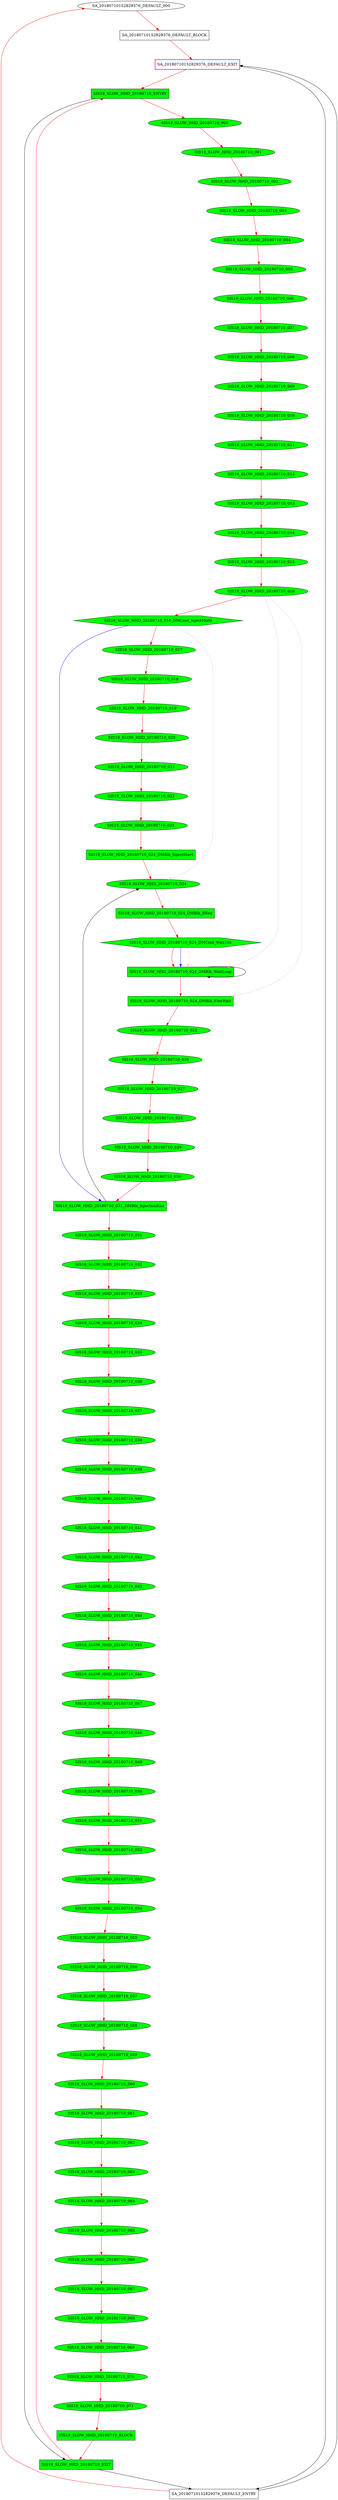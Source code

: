 digraph G {
graph [root="Demo",rankdir   = TB, nodesep           = 0.6, mindist     = 1.0, ranksep = 1.0, overlap = false]
node [style     = "filled", fillcolor = "white", color = "black"]
SA_20180710152829376_DEFAULT_000[cpu="0", flags="0x00000002", type="tmsg", toffs="500000", pattern="SA_20180710152829376_DEFAULT", patentry="false", patexit="false", beamproc="undefined", bpentry="false", bpexit="false", fid="1", gid="300", evtno="255", beamin="0", sid="0", bpid="0", reqnobeam="0", vacc="13", par="0x0000000000000000", tef="0", shape     = "oval", fillcolor = "white"];
SA_20180710152829376_DEFAULT_BLOCK[cpu="0", flags="0x00000007", type="block", tperiod="1000000000", pattern="SA_20180710152829376_DEFAULT", patentry="false", patexit="false", beamproc="undefined", bpentry="false", bpexit="false", qlo="false", qhi="false", qil="false", shape     = "rectangle", fillcolor = "white"];
SA_20180710152829376_DEFAULT_ENTRY[cpu="0", flags="0x00002007", type="block", tperiod="10000", pattern="SA_20180710152829376_DEFAULT", patentry="true", patexit="false", beamproc="undefined", bpentry="false", bpexit="false", qlo="false", qhi="false", qil="false", shape     = "rectangle", fillcolor = "white"];
SA_20180710152829376_DEFAULT_EXIT[cpu="0", flags="0x00708007", type="block", tperiod="10000", pattern="SA_20180710152829376_DEFAULT", patentry="false", patexit="true", beamproc="undefined", bpentry="false", bpexit="false", qlo="true", qhi="true", qil="true", shape     = "rectangle", fillcolor = "white", penwidth=2, color = "purple"];
SIS18_SLOW_HHD_20180710_000[cpu="0", flags="0x00000102", type="tmsg", toffs="0", pattern="SIS18_SLOW_HHD_20180710", patentry="false", patexit="false", beamproc="undefined", bpentry="false", bpexit="false", fid="1", gid="300", evtno="255", beamin="0", sid="1", bpid="8", reqnobeam="0", vacc="13",                par="0x0000040000000000", tef="0", shape     = "oval", fillcolor = "green"];
SIS18_SLOW_HHD_20180710_001[cpu="0", flags="0x00000102", type="tmsg", toffs="0", pattern="SIS18_SLOW_HHD_20180710", patentry="false", patexit="false", beamproc="undefined", bpentry="false", bpexit="false", fid="1", gid="300", evtno="259", beamin="0", sid="1", bpid="8", reqnobeam="0", vacc="13",                par="0x0000040000000000", tef="0", shape     = "oval", fillcolor = "green"];
SIS18_SLOW_HHD_20180710_002[cpu="0", flags="0x00000102", type="tmsg", toffs="0", pattern="SIS18_SLOW_HHD_20180710", patentry="false", patexit="false", beamproc="undefined", bpentry="false", bpexit="false", fid="1", gid="498", evtno="259", beamin="0", sid="1", bpid="3", reqnobeam="0", vacc="13",                par="0x0000040000000000", tef="0", shape     = "oval", fillcolor = "green"];
SIS18_SLOW_HHD_20180710_003[cpu="0", flags="0x00000102", type="tmsg", toffs="0", pattern="SIS18_SLOW_HHD_20180710", patentry="false", patexit="false", beamproc="undefined", bpentry="false", bpexit="false", fid="1", gid="499", evtno="259", beamin="0", sid="1", bpid="3", reqnobeam="0", vacc="13",                par="0x0000040000000000", tef="0", shape     = "oval", fillcolor = "green"];
SIS18_SLOW_HHD_20180710_004[cpu="0", flags="0x00000102", type="tmsg", toffs="0", pattern="SIS18_SLOW_HHD_20180710", patentry="false", patexit="false", beamproc="undefined", bpentry="false", bpexit="false", fid="1", gid="500", evtno="259", beamin="0", sid="1", bpid="3", reqnobeam="0", vacc="13",                par="0x0000040000000000", tef="0", shape     = "oval", fillcolor = "green"];
SIS18_SLOW_HHD_20180710_005[cpu="0", flags="0x00000102", type="tmsg", toffs="0", pattern="SIS18_SLOW_HHD_20180710", patentry="false", patexit="false", beamproc="undefined", bpentry="false", bpexit="false", fid="1", gid="505", evtno="259", beamin="0", sid="1", bpid="3", reqnobeam="0", vacc="13",                par="0x0000040000000000", tef="0", shape     = "oval", fillcolor = "green"];
SIS18_SLOW_HHD_20180710_006[cpu="0", flags="0x00000102", type="tmsg", toffs="0", pattern="SIS18_SLOW_HHD_20180710", patentry="false", patexit="false", beamproc="undefined", bpentry="false", bpexit="false", fid="1", gid="506", evtno="259", beamin="0", sid="1", bpid="3", reqnobeam="0", vacc="13",                par="0x0000040000000000", tef="0", shape     = "oval", fillcolor = "green"];
SIS18_SLOW_HHD_20180710_007[cpu="0", flags="0x00000102", type="tmsg", toffs="200000", pattern="SIS18_SLOW_HHD_20180710", patentry="false", patexit="false", beamproc="undefined", bpentry="false", bpexit="false", fid="1", gid="300", evtno="245", beamin="0", sid="1", bpid="8", reqnobeam="0", vacc="13",           par="0x0000040000000000", tef="0", shape     = "oval", fillcolor = "green"];
SIS18_SLOW_HHD_20180710_008[cpu="0", flags="0x00000102", type="tmsg", toffs="20000000", pattern="SIS18_SLOW_HHD_20180710", patentry="false", patexit="false", beamproc="undefined", bpentry="false", bpexit="false", fid="1", gid="300", evtno="32", beamin="0", sid="1", bpid="1", reqnobeam="0", vacc="13",          par="0x0000040000000000", tef="0", shape     = "oval", fillcolor = "green"];
SIS18_SLOW_HHD_20180710_009[cpu="0", flags="0x00000102", type="tmsg", toffs="20000000", pattern="SIS18_SLOW_HHD_20180710", patentry="false", patexit="false", beamproc="undefined", bpentry="false", bpexit="false", fid="1", gid="300", evtno="257", beamin="0", sid="1", bpid="1", reqnobeam="0", vacc="13",         par="0x0000040000000000", tef="0", shape     = "oval", fillcolor = "green"];
SIS18_SLOW_HHD_20180710_010[cpu="0", flags="0x00000102", type="tmsg", toffs="20000000", pattern="SIS18_SLOW_HHD_20180710", patentry="false", patexit="false", beamproc="undefined", bpentry="false", bpexit="false", fid="1", gid="498", evtno="257", beamin="0", sid="1", bpid="1", reqnobeam="0", vacc="13",         par="0x0000040000000000", tef="0", shape     = "oval", fillcolor = "green"];
SIS18_SLOW_HHD_20180710_011[cpu="0", flags="0x00000102", type="tmsg", toffs="20000000", pattern="SIS18_SLOW_HHD_20180710", patentry="false", patexit="false", beamproc="undefined", bpentry="false", bpexit="false", fid="1", gid="499", evtno="257", beamin="0", sid="1", bpid="1", reqnobeam="0", vacc="13",         par="0x0000040000000000", tef="0", shape     = "oval", fillcolor = "green"];
SIS18_SLOW_HHD_20180710_012[cpu="0", flags="0x00000102", type="tmsg", toffs="20000000", pattern="SIS18_SLOW_HHD_20180710", patentry="false", patexit="false", beamproc="undefined", bpentry="false", bpexit="false", fid="1", gid="500", evtno="257", beamin="0", sid="1", bpid="1", reqnobeam="0", vacc="13",         par="0x0000040000000000", tef="0", shape     = "oval", fillcolor = "green"];
SIS18_SLOW_HHD_20180710_013[cpu="0", flags="0x00000102", type="tmsg", toffs="20000000", pattern="SIS18_SLOW_HHD_20180710", patentry="false", patexit="false", beamproc="undefined", bpentry="false", bpexit="false", fid="1", gid="505", evtno="257", beamin="0", sid="1", bpid="1", reqnobeam="0", vacc="13",         par="0x0000040000000000", tef="0", shape     = "oval", fillcolor = "green"];
SIS18_SLOW_HHD_20180710_014[cpu="0", flags="0x00000102", type="tmsg", toffs="20000000", pattern="SIS18_SLOW_HHD_20180710", patentry="false", patexit="false", beamproc="undefined", bpentry="false", bpexit="false", fid="1", gid="506", evtno="257", beamin="0", sid="1", bpid="1", reqnobeam="0", vacc="13",         par="0x0000040000000000", tef="0", shape     = "oval", fillcolor = "green"];
SIS18_SLOW_HHD_20180710_015[cpu="0", flags="0x00000102", type="tmsg", toffs="20000008", pattern="SIS18_SLOW_HHD_20180710", patentry="false", patexit="false", beamproc="undefined", bpentry="false", bpexit="false", fid="1", gid="300", evtno="512", beamin="0", sid="1", bpid="1", reqnobeam="0", vacc="13",         par="0x0000040000000000", tef="0", shape     = "oval", fillcolor = "green"];
SIS18_SLOW_HHD_20180710_016[cpu="0", flags="0x00c00102", type="tmsg", toffs="20000016", pattern="SIS18_SLOW_HHD_20180710", patentry="false", patexit="false", beamproc="undefined", bpentry="false", bpexit="false", fid="1", gid="300", evtno="350", beamin="0", sid="1", bpid="1", reqnobeam="0", vacc="13",         par="0x04120f2804120f90", tef="0", shape     = "oval", fillcolor = "green"];
SIS18_SLOW_HHD_20180710_016_DMCmd_InjectMulti[cpu="0", flags="0x00000104", type="flow", tvalid="0", vabs="false", toffs="20000017", pattern="SIS18_SLOW_HHD_20180710", patentry="false", patexit="false", beamproc="undefined", bpentry="false", bpexit="false", qty="0", shape     = "hexagon", fillcolor = "green"];
SIS18_SLOW_HHD_20180710_017[cpu="0", flags="0x00000102", type="tmsg", toffs="48000000", pattern="SIS18_SLOW_HHD_20180710", patentry="false", patexit="false", beamproc="undefined", bpentry="false", bpexit="false", fid="1", gid="300", evtno="513", beamin="0", sid="1", bpid="1", reqnobeam="0", vacc="13",         par="0x0000040000000000", tef="0", shape     = "oval", fillcolor = "green"];
SIS18_SLOW_HHD_20180710_018[cpu="0", flags="0x00000102", type="tmsg", toffs="137960000", pattern="SIS18_SLOW_HHD_20180710", patentry="false", patexit="false", beamproc="undefined", bpentry="false", bpexit="false", fid="1", gid="300", evtno="103", beamin="0", sid="1", bpid="1", reqnobeam="0", vacc="13",        par="0x0000040000000000", tef="0", shape     = "oval", fillcolor = "green"];
SIS18_SLOW_HHD_20180710_019[cpu="0", flags="0x00000102", type="tmsg", toffs="137980000", pattern="SIS18_SLOW_HHD_20180710", patentry="false", patexit="false", beamproc="undefined", bpentry="false", bpexit="false", fid="1", gid="300", evtno="44", beamin="0", sid="1", bpid="1", reqnobeam="0", vacc="13",         par="0x0000040000000000", tef="0", shape     = "oval", fillcolor = "green"];
SIS18_SLOW_HHD_20180710_020[cpu="0", flags="0x00000102", type="tmsg", toffs="208000000", pattern="SIS18_SLOW_HHD_20180710", patentry="false", patexit="false", beamproc="undefined", bpentry="false", bpexit="false", fid="1", gid="300", evtno="256", beamin="1", sid="1", bpid="2", reqnobeam="0", vacc="13",        par="0x0000040000000000", tef="0", shape     = "oval", fillcolor = "green"];
SIS18_SLOW_HHD_20180710_021[cpu="0", flags="0x00000102", type="tmsg", toffs="208000000", pattern="SIS18_SLOW_HHD_20180710", patentry="false", patexit="false", beamproc="undefined", bpentry="false", bpexit="false", fid="1", gid="498", evtno="256", beamin="1", sid="1", bpid="2", reqnobeam="0", vacc="13",        par="0x0000040000000000", tef="0", shape     = "oval", fillcolor = "green"];
SIS18_SLOW_HHD_20180710_022[cpu="0", flags="0x00000102", type="tmsg", toffs="208000000", pattern="SIS18_SLOW_HHD_20180710", patentry="false", patexit="false", beamproc="undefined", bpentry="false", bpexit="false", fid="1", gid="499", evtno="256", beamin="1", sid="1", bpid="2", reqnobeam="0", vacc="13",        par="0x0000040000000000", tef="0", shape     = "oval", fillcolor = "green"];
SIS18_SLOW_HHD_20180710_023[cpu="0", flags="0x00000102", type="tmsg", toffs="208000008", pattern="SIS18_SLOW_HHD_20180710", patentry="false", patexit="false", beamproc="undefined", bpentry="false", bpexit="false", fid="1", gid="300", evtno="512", beamin="1", sid="1", bpid="2", reqnobeam="0", vacc="13",        par="0x0000040000000000", tef="0", shape     = "oval", fillcolor = "green"];
SIS18_SLOW_HHD_20180710_024[cpu="0", flags="0x00000102", type="tmsg", toffs="0", pattern="SIS18_SLOW_HHD_20180710", patentry="false", patexit="false", beamproc="undefined", bpentry="false", bpexit="false", fid="1", gid="300", evtno="352", beamin="1", sid="1", bpid="2", reqnobeam="0", vacc="13",                par="0x0000040000000000", tef="0", shape     = "oval", fillcolor = "green"];
SIS18_SLOW_HHD_20180710_024_DMBlk_BReq[cpu="0", flags="0x00000107", type="block", tperiod="10000", pattern="SIS18_SLOW_HHD_20180710", patentry="false", patexit="false", beamproc="undefined", bpentry="false", bpexit="false", qlo="false", qhi="false", qil="false", shape     = "rectangle", fillcolor = "green"];
SIS18_SLOW_HHD_20180710_024_DMBlk_FlexWait[cpu="0", flags="0x00700107", type="block", tperiod="71000", pattern="SIS18_SLOW_HHD_20180710", patentry="false", patexit="false", beamproc="undefined", bpentry="false", bpexit="false", qlo="true", qhi="true", qil="true", shape     = "rectangle", fillcolor = "green"];
SIS18_SLOW_HHD_20180710_024_DMBlk_InjectStart[cpu="0", flags="0x00000107", type="block", tperiod="276000016", pattern="SIS18_SLOW_HHD_20180710", patentry="false", patexit="false", beamproc="undefined", bpentry="false", bpexit="false", qlo="false", qhi="false", qil="false", shape     = "rectangle", fillcolor = "green"];
SIS18_SLOW_HHD_20180710_024_DMBlk_WaitLoop[cpu="0", flags="0x00700107", type="block", tperiod="10000", pattern="SIS18_SLOW_HHD_20180710", patentry="false", patexit="false", beamproc="undefined", bpentry="false", bpexit="false", qlo="true", qhi="true", qil="true", shape     = "rectangle", fillcolor = "green"];
SIS18_SLOW_HHD_20180710_024_DMCmd_Wait10s[cpu="0", flags="0x00000104", type="flow", tvalid="0", vabs="true", toffs="0", pattern="SIS18_SLOW_HHD_20180710", patentry="false", patexit="false", beamproc="undefined", bpentry="false", bpexit="false", qty="1000000", shape     = "hexagon", fillcolor = "green"];
SIS18_SLOW_HHD_20180710_025[cpu="0", flags="0x00000102", type="tmsg", toffs="6659984", pattern="SIS18_SLOW_HHD_20180710", patentry="false", patexit="false", beamproc="undefined", bpentry="false", bpexit="false", fid="1", gid="300", evtno="39", beamin="1", sid="1", bpid="2", reqnobeam="0", vacc="13",           par="0x0000040000000000", tef="0", shape     = "oval", fillcolor = "green"];
SIS18_SLOW_HHD_20180710_026[cpu="0", flags="0x00000102", type="tmsg", toffs="8309984", pattern="SIS18_SLOW_HHD_20180710", patentry="false", patexit="false", beamproc="undefined", bpentry="false", bpexit="false", fid="1", gid="300", evtno="107", beamin="1", sid="1", bpid="2", reqnobeam="0", vacc="13",          par="0x0000040000000000", tef="0", shape     = "oval", fillcolor = "green"];
SIS18_SLOW_HHD_20180710_027[cpu="0", flags="0x00000102", type="tmsg", toffs="8309984", pattern="SIS18_SLOW_HHD_20180710", patentry="false", patexit="false", beamproc="undefined", bpentry="false", bpexit="false", fid="1", gid="300", evtno="283", beamin="1", sid="1", bpid="2", reqnobeam="0", vacc="13",          par="0x0000040000000000", tef="0", shape     = "oval", fillcolor = "green"];
SIS18_SLOW_HHD_20180710_028[cpu="0", flags="0x00000102", type="tmsg", toffs="8459984", pattern="SIS18_SLOW_HHD_20180710", patentry="false", patexit="false", beamproc="undefined", bpentry="false", bpexit="false", fid="1", gid="300", evtno="40", beamin="1", sid="1", bpid="2", reqnobeam="0", vacc="13",           par="0x0000040000000000", tef="0", shape     = "oval", fillcolor = "green"];
SIS18_SLOW_HHD_20180710_029[cpu="0", flags="0x00000102", type="tmsg", toffs="8549984", pattern="SIS18_SLOW_HHD_20180710", patentry="false", patexit="false", beamproc="undefined", bpentry="false", bpexit="false", fid="1", gid="300", evtno="518", beamin="1", sid="1", bpid="2", reqnobeam="0", vacc="13",          par="0x0000040000000000", tef="0", shape     = "oval", fillcolor = "green"];
SIS18_SLOW_HHD_20180710_030[cpu="0", flags="0x00000102", type="tmsg", toffs="43999976", pattern="SIS18_SLOW_HHD_20180710", patentry="false", patexit="false", beamproc="undefined", bpentry="false", bpexit="false", fid="1", gid="300", evtno="286", beamin="1", sid="1", bpid="2", reqnobeam="0", vacc="13",         par="0x0000040000000000", tef="0", shape     = "oval", fillcolor = "green"];
SIS18_SLOW_HHD_20180710_031[cpu="0", flags="0x00000102", type="tmsg", toffs="0", pattern="SIS18_SLOW_HHD_20180710", patentry="false", patexit="false", beamproc="undefined", bpentry="false", bpexit="false", fid="1", gid="300", evtno="351", beamin="1", sid="1", bpid="3", reqnobeam="0", vacc="13",                par="0x0000040000000000", tef="0", shape     = "oval", fillcolor = "green"];
SIS18_SLOW_HHD_20180710_031_DMBlk_InjectionEnd[cpu="0", flags="0x00700107", type="block", tperiod="143999984", pattern="SIS18_SLOW_HHD_20180710", patentry="false", patexit="false", beamproc="undefined", bpentry="false", bpexit="false", qlo="true", qhi="true", qil="true", shape     = "rectangle", fillcolor = "green"];
SIS18_SLOW_HHD_20180710_032[cpu="0", flags="0x00000102", type="tmsg", toffs="0", pattern="SIS18_SLOW_HHD_20180710", patentry="false", patexit="false", beamproc="undefined", bpentry="false", bpexit="false", fid="1", gid="300", evtno="43", beamin="1", sid="1", bpid="3", reqnobeam="0", vacc="13",                 par="0x0000040000000000", tef="0", shape     = "oval", fillcolor = "green"];
SIS18_SLOW_HHD_20180710_033[cpu="0", flags="0x00000102", type="tmsg", toffs="0", pattern="SIS18_SLOW_HHD_20180710", patentry="false", patexit="false", beamproc="undefined", bpentry="false", bpexit="false", fid="1", gid="300", evtno="256", beamin="1", sid="1", bpid="3", reqnobeam="0", vacc="13",                par="0x0000040000000000", tef="0", shape     = "oval", fillcolor = "green"];
SIS18_SLOW_HHD_20180710_034[cpu="0", flags="0x00000102", type="tmsg", toffs="0", pattern="SIS18_SLOW_HHD_20180710", patentry="false", patexit="false", beamproc="undefined", bpentry="false", bpexit="false", fid="1", gid="498", evtno="256", beamin="0", sid="1", bpid="3", reqnobeam="0", vacc="13",                par="0x0000040000000000", tef="0", shape     = "oval", fillcolor = "green"];
SIS18_SLOW_HHD_20180710_035[cpu="0", flags="0x00000102", type="tmsg", toffs="0", pattern="SIS18_SLOW_HHD_20180710", patentry="false", patexit="false", beamproc="undefined", bpentry="false", bpexit="false", fid="1", gid="499", evtno="256", beamin="0", sid="1", bpid="3", reqnobeam="0", vacc="13",                par="0x0000040000000000", tef="0", shape     = "oval", fillcolor = "green"];
SIS18_SLOW_HHD_20180710_036[cpu="0", flags="0x00000102", type="tmsg", toffs="8", pattern="SIS18_SLOW_HHD_20180710", patentry="false", patexit="false", beamproc="undefined", bpentry="false", bpexit="false", fid="1", gid="300", evtno="512", beamin="1", sid="1", bpid="3", reqnobeam="0", vacc="13",                par="0x0000040000000000", tef="0", shape     = "oval", fillcolor = "green"];
SIS18_SLOW_HHD_20180710_037[cpu="0", flags="0x00000102", type="tmsg", toffs="28000000", pattern="SIS18_SLOW_HHD_20180710", patentry="false", patexit="false", beamproc="undefined", bpentry="false", bpexit="false", fid="1", gid="300", evtno="513", beamin="1", sid="1", bpid="3", reqnobeam="0", vacc="13",         par="0x0000040000000000", tef="0", shape     = "oval", fillcolor = "green"];
SIS18_SLOW_HHD_20180710_038[cpu="0", flags="0x00000102", type="tmsg", toffs="44000000", pattern="SIS18_SLOW_HHD_20180710", patentry="false", patexit="false", beamproc="undefined", bpentry="false", bpexit="false", fid="1", gid="300", evtno="256", beamin="1", sid="1", bpid="4", reqnobeam="0", vacc="13",         par="0x0000040000000000", tef="0", shape     = "oval", fillcolor = "green"];
SIS18_SLOW_HHD_20180710_039[cpu="0", flags="0x00000102", type="tmsg", toffs="44000008", pattern="SIS18_SLOW_HHD_20180710", patentry="false", patexit="false", beamproc="undefined", bpentry="false", bpexit="false", fid="1", gid="300", evtno="512", beamin="1", sid="1", bpid="4", reqnobeam="0", vacc="13",         par="0x0000040000000000", tef="0", shape     = "oval", fillcolor = "green"];
SIS18_SLOW_HHD_20180710_040[cpu="0", flags="0x00000102", type="tmsg", toffs="72000008", pattern="SIS18_SLOW_HHD_20180710", patentry="false", patexit="false", beamproc="undefined", bpentry="false", bpexit="false", fid="1", gid="300", evtno="285", beamin="1", sid="1", bpid="4", reqnobeam="0", vacc="13",         par="0x0000040000000000", tef="0", shape     = "oval", fillcolor = "green"];
SIS18_SLOW_HHD_20180710_041[cpu="0", flags="0x00000102", type="tmsg", toffs="222000000", pattern="SIS18_SLOW_HHD_20180710", patentry="false", patexit="false", beamproc="undefined", bpentry="false", bpexit="false", fid="1", gid="300", evtno="287", beamin="1", sid="1", bpid="4", reqnobeam="0", vacc="13",        par="0x0000040000000000", tef="0", shape     = "oval", fillcolor = "green"];
SIS18_SLOW_HHD_20180710_042[cpu="0", flags="0x00000102", type="tmsg", toffs="391980000", pattern="SIS18_SLOW_HHD_20180710", patentry="false", patexit="false", beamproc="undefined", bpentry="false", bpexit="false", fid="1", gid="300", evtno="45", beamin="1", sid="1", bpid="4", reqnobeam="0", vacc="13",         par="0x0000040000000000", tef="0", shape     = "oval", fillcolor = "green"];
SIS18_SLOW_HHD_20180710_043[cpu="0", flags="0x00000102", type="tmsg", toffs="392000000", pattern="SIS18_SLOW_HHD_20180710", patentry="false", patexit="false", beamproc="undefined", bpentry="false", bpexit="false", fid="1", gid="300", evtno="57", beamin="1", sid="1", bpid="5", reqnobeam="0", vacc="13",         par="0x0000040000000000", tef="0", shape     = "oval", fillcolor = "green"];
SIS18_SLOW_HHD_20180710_044[cpu="0", flags="0x00000102", type="tmsg", toffs="392000000", pattern="SIS18_SLOW_HHD_20180710", patentry="false", patexit="false", beamproc="undefined", bpentry="false", bpexit="false", fid="1", gid="300", evtno="256", beamin="1", sid="1", bpid="5", reqnobeam="0", vacc="13",        par="0x0000040000000000", tef="0", shape     = "oval", fillcolor = "green"];
SIS18_SLOW_HHD_20180710_045[cpu="0", flags="0x00000102", type="tmsg", toffs="392000000", pattern="SIS18_SLOW_HHD_20180710", patentry="false", patexit="false", beamproc="undefined", bpentry="false", bpexit="false", fid="1", gid="500", evtno="256", beamin="1", sid="1", bpid="2", reqnobeam="0", vacc="13",        par="0x0000040000000000", tef="0", shape     = "oval", fillcolor = "green"];
SIS18_SLOW_HHD_20180710_046[cpu="0", flags="0x00000102", type="tmsg", toffs="392000000", pattern="SIS18_SLOW_HHD_20180710", patentry="false", patexit="false", beamproc="undefined", bpentry="false", bpexit="false", fid="1", gid="505", evtno="256", beamin="1", sid="1", bpid="2", reqnobeam="0", vacc="13",        par="0x0000040000000000", tef="0", shape     = "oval", fillcolor = "green"];
SIS18_SLOW_HHD_20180710_047[cpu="0", flags="0x00000102", type="tmsg", toffs="392000000", pattern="SIS18_SLOW_HHD_20180710", patentry="false", patexit="false", beamproc="undefined", bpentry="false", bpexit="false", fid="1", gid="506", evtno="256", beamin="1", sid="1", bpid="2", reqnobeam="0", vacc="13",        par="0x0000040000000000", tef="0", shape     = "oval", fillcolor = "green"];
SIS18_SLOW_HHD_20180710_048[cpu="0", flags="0x00000102", type="tmsg", toffs="392000008", pattern="SIS18_SLOW_HHD_20180710", patentry="false", patexit="false", beamproc="undefined", bpentry="false", bpexit="false", fid="1", gid="300", evtno="512", beamin="1", sid="1", bpid="5", reqnobeam="0", vacc="13",        par="0x0000040000000000", tef="0", shape     = "oval", fillcolor = "green"];
SIS18_SLOW_HHD_20180710_049[cpu="0", flags="0x00000102", type="tmsg", toffs="460000000", pattern="SIS18_SLOW_HHD_20180710", patentry="false", patexit="false", beamproc="undefined", bpentry="false", bpexit="false", fid="1", gid="300", evtno="46", beamin="1", sid="1", bpid="6", reqnobeam="0", vacc="13",         par="0x0000040000000000", tef="0", shape     = "oval", fillcolor = "green"];
SIS18_SLOW_HHD_20180710_050[cpu="0", flags="0x00000102", type="tmsg", toffs="460000000", pattern="SIS18_SLOW_HHD_20180710", patentry="false", patexit="false", beamproc="undefined", bpentry="false", bpexit="false", fid="1", gid="300", evtno="256", beamin="1", sid="1", bpid="6", reqnobeam="0", vacc="13",        par="0x0000040000000000", tef="0", shape     = "oval", fillcolor = "green"];
SIS18_SLOW_HHD_20180710_051[cpu="0", flags="0x00000102", type="tmsg", toffs="460000008", pattern="SIS18_SLOW_HHD_20180710", patentry="false", patexit="false", beamproc="undefined", bpentry="false", bpexit="false", fid="1", gid="300", evtno="512", beamin="1", sid="1", bpid="6", reqnobeam="0", vacc="13",        par="0x0000040000000000", tef="0", shape     = "oval", fillcolor = "green"];
SIS18_SLOW_HHD_20180710_052[cpu="0", flags="0x00000102", type="tmsg", toffs="488000008", pattern="SIS18_SLOW_HHD_20180710", patentry="false", patexit="false", beamproc="undefined", bpentry="false", bpexit="false", fid="1", gid="300", evtno="284", beamin="1", sid="1", bpid="6", reqnobeam="0", vacc="13",        par="0x0000040000000000", tef="0", shape     = "oval", fillcolor = "green"];
SIS18_SLOW_HHD_20180710_053[cpu="0", flags="0x00000102", type="tmsg", toffs="1224000000", pattern="SIS18_SLOW_HHD_20180710", patentry="false", patexit="false", beamproc="undefined", bpentry="false", bpexit="false", fid="1", gid="300", evtno="104", beamin="1", sid="1", bpid="6", reqnobeam="0", vacc="13",       par="0x0000040000000000", tef="0", shape     = "oval", fillcolor = "green"];
SIS18_SLOW_HHD_20180710_054[cpu="0", flags="0x00000102", type="tmsg", toffs="1987980000", pattern="SIS18_SLOW_HHD_20180710", patentry="false", patexit="false", beamproc="undefined", bpentry="false", bpexit="false", fid="1", gid="300", evtno="51", beamin="1", sid="1", bpid="6", reqnobeam="0", vacc="13",        par="0x0000040000000000", tef="0", shape     = "oval", fillcolor = "green"];
SIS18_SLOW_HHD_20180710_055[cpu="0", flags="0x00000102", type="tmsg", toffs="1987999992", pattern="SIS18_SLOW_HHD_20180710", patentry="false", patexit="false", beamproc="undefined", bpentry="false", bpexit="false", fid="1", gid="300", evtno="520", beamin="1", sid="1", bpid="6", reqnobeam="0", vacc="13",       par="0x0000040000000000", tef="0", shape     = "oval", fillcolor = "green"];
SIS18_SLOW_HHD_20180710_056[cpu="0", flags="0x00000102", type="tmsg", toffs="1988000000", pattern="SIS18_SLOW_HHD_20180710", patentry="false", patexit="false", beamproc="undefined", bpentry="false", bpexit="false", fid="1", gid="300", evtno="256", beamin="1", sid="1", bpid="7", reqnobeam="0", vacc="13",       par="0x0000040000000000", tef="0", shape     = "oval", fillcolor = "green"];
SIS18_SLOW_HHD_20180710_057[cpu="0", flags="0x00000102", type="tmsg", toffs="1988000008", pattern="SIS18_SLOW_HHD_20180710", patentry="false", patexit="false", beamproc="undefined", bpentry="false", bpexit="false", fid="1", gid="300", evtno="512", beamin="1", sid="1", bpid="7", reqnobeam="0", vacc="13",       par="0x0000040000000000", tef="0", shape     = "oval", fillcolor = "green"];
SIS18_SLOW_HHD_20180710_058[cpu="0", flags="0x00000102", type="tmsg", toffs="2056000000", pattern="SIS18_SLOW_HHD_20180710", patentry="false", patexit="false", beamproc="undefined", bpentry="false", bpexit="false", fid="1", gid="300", evtno="52", beamin="0", sid="1", bpid="8", reqnobeam="0", vacc="13",        par="0x0000040000000000", tef="0", shape     = "oval", fillcolor = "green"];
SIS18_SLOW_HHD_20180710_059[cpu="0", flags="0x00000102", type="tmsg", toffs="2056000000", pattern="SIS18_SLOW_HHD_20180710", patentry="false", patexit="false", beamproc="undefined", bpentry="false", bpexit="false", fid="1", gid="300", evtno="256", beamin="0", sid="1", bpid="8", reqnobeam="0", vacc="13",       par="0x0000040000000000", tef="0", shape     = "oval", fillcolor = "green"];
SIS18_SLOW_HHD_20180710_060[cpu="0", flags="0x00000102", type="tmsg", toffs="2056000000", pattern="SIS18_SLOW_HHD_20180710", patentry="false", patexit="false", beamproc="undefined", bpentry="false", bpexit="false", fid="1", gid="500", evtno="256", beamin="0", sid="1", bpid="3", reqnobeam="0", vacc="13",       par="0x0000040000000000", tef="0", shape     = "oval", fillcolor = "green"];
SIS18_SLOW_HHD_20180710_061[cpu="0", flags="0x00000102", type="tmsg", toffs="2056000000", pattern="SIS18_SLOW_HHD_20180710", patentry="false", patexit="false", beamproc="undefined", bpentry="false", bpexit="false", fid="1", gid="505", evtno="256", beamin="0", sid="1", bpid="3", reqnobeam="0", vacc="13",       par="0x0000040000000000", tef="0", shape     = "oval", fillcolor = "green"];
SIS18_SLOW_HHD_20180710_062[cpu="0", flags="0x00000102", type="tmsg", toffs="2056000000", pattern="SIS18_SLOW_HHD_20180710", patentry="false", patexit="false", beamproc="undefined", bpentry="false", bpexit="false", fid="1", gid="506", evtno="256", beamin="0", sid="1", bpid="3", reqnobeam="0", vacc="13",       par="0x0000040000000000", tef="0", shape     = "oval", fillcolor = "green"];
SIS18_SLOW_HHD_20180710_063[cpu="0", flags="0x00000102", type="tmsg", toffs="2056000008", pattern="SIS18_SLOW_HHD_20180710", patentry="false", patexit="false", beamproc="undefined", bpentry="false", bpexit="false", fid="1", gid="300", evtno="512", beamin="0", sid="1", bpid="8", reqnobeam="0", vacc="13",       par="0x0000040000000000", tef="0", shape     = "oval", fillcolor = "green"];
SIS18_SLOW_HHD_20180710_064[cpu="0", flags="0x00000102", type="tmsg", toffs="2447980000", pattern="SIS18_SLOW_HHD_20180710", patentry="false", patexit="false", beamproc="undefined", bpentry="false", bpexit="false", fid="1", gid="300", evtno="55", beamin="0", sid="1", bpid="8", reqnobeam="0", vacc="13",        par="0x0000040000000000", tef="0", shape     = "oval", fillcolor = "green"];
SIS18_SLOW_HHD_20180710_065[cpu="0", flags="0x00000102", type="tmsg", toffs="2448020000", pattern="SIS18_SLOW_HHD_20180710", patentry="false", patexit="false", beamproc="undefined", bpentry="false", bpexit="false", fid="1", gid="300", evtno="246", beamin="0", sid="1", bpid="8", reqnobeam="0", vacc="13",       par="0x0000040000000000", tef="0", shape     = "oval", fillcolor = "green"];
SIS18_SLOW_HHD_20180710_066[cpu="0", flags="0x00000102", type="tmsg", toffs="2476000000", pattern="SIS18_SLOW_HHD_20180710", patentry="false", patexit="false", beamproc="undefined", bpentry="false", bpexit="false", fid="1", gid="300", evtno="258", beamin="0", sid="1", bpid="8", reqnobeam="0", vacc="13",       par="0x0000040000000000", tef="0", shape     = "oval", fillcolor = "green"];
SIS18_SLOW_HHD_20180710_067[cpu="0", flags="0x00000102", type="tmsg", toffs="2476000000", pattern="SIS18_SLOW_HHD_20180710", patentry="false", patexit="false", beamproc="undefined", bpentry="false", bpexit="false", fid="1", gid="498", evtno="258", beamin="0", sid="1", bpid="3", reqnobeam="0", vacc="13",       par="0x0000040000000000", tef="0", shape     = "oval", fillcolor = "green"];
SIS18_SLOW_HHD_20180710_068[cpu="0", flags="0x00000102", type="tmsg", toffs="2476000000", pattern="SIS18_SLOW_HHD_20180710", patentry="false", patexit="false", beamproc="undefined", bpentry="false", bpexit="false", fid="1", gid="499", evtno="258", beamin="0", sid="1", bpid="3", reqnobeam="0", vacc="13",       par="0x0000040000000000", tef="0", shape     = "oval", fillcolor = "green"];
SIS18_SLOW_HHD_20180710_069[cpu="0", flags="0x00000102", type="tmsg", toffs="2476000000", pattern="SIS18_SLOW_HHD_20180710", patentry="false", patexit="false", beamproc="undefined", bpentry="false", bpexit="false", fid="1", gid="500", evtno="258", beamin="0", sid="1", bpid="3", reqnobeam="0", vacc="13",       par="0x0000040000000000", tef="0", shape     = "oval", fillcolor = "green"];
SIS18_SLOW_HHD_20180710_070[cpu="0", flags="0x00000102", type="tmsg", toffs="2476000000", pattern="SIS18_SLOW_HHD_20180710", patentry="false", patexit="false", beamproc="undefined", bpentry="false", bpexit="false", fid="1", gid="505", evtno="258", beamin="0", sid="1", bpid="3", reqnobeam="0", vacc="13",       par="0x0000040000000000", tef="0", shape     = "oval", fillcolor = "green"];
SIS18_SLOW_HHD_20180710_071[cpu="0", flags="0x00000102", type="tmsg", toffs="2476000000", pattern="SIS18_SLOW_HHD_20180710", patentry="false", patexit="false", beamproc="undefined", bpentry="false", bpexit="false", fid="1", gid="506", evtno="258", beamin="0", sid="1", bpid="3", reqnobeam="0", vacc="13",       par="0x0000040000000000", tef="0", shape     = "oval", fillcolor = "green"];
SIS18_SLOW_HHD_20180710_BLOCK[cpu="0", flags="0x00000107", type="block", tperiod="2516000000", pattern="SIS18_SLOW_HHD_20180710", patentry="false", patexit="false", beamproc="undefined", bpentry="false", bpexit="false", qlo="false", qhi="false", qil="false", shape     = "rectangle", fillcolor = "green"];
SIS18_SLOW_HHD_20180710_ENTRY[cpu="0", flags="0x00002107", type="block", tperiod="10000", pattern="SIS18_SLOW_HHD_20180710", patentry="true", patexit="false", beamproc="undefined", bpentry="false", bpexit="false", qlo="false", qhi="false", qil="false", shape     = "rectangle", fillcolor = "green"];
SIS18_SLOW_HHD_20180710_EXIT[cpu="0", flags="0x00708107", type="block", tperiod="10000", pattern="SIS18_SLOW_HHD_20180710", patentry="false", patexit="true", beamproc="undefined", bpentry="false", bpexit="false", qlo="true", qhi="true", qil="true", shape     = "rectangle", fillcolor = "green", penwidth=2, color = "purple"];
SIS18_SLOW_HHD_20180710_046->SIS18_SLOW_HHD_20180710_047 [type="defdst", color     = "red"];
SA_20180710152829376_DEFAULT_BLOCK->SA_20180710152829376_DEFAULT_EXIT [type="defdst", color     = "red"];
SIS18_SLOW_HHD_20180710_062->SIS18_SLOW_HHD_20180710_063 [type="defdst", color     = "red"];
SIS18_SLOW_HHD_20180710_051->SIS18_SLOW_HHD_20180710_052 [type="defdst", color     = "red"];
SIS18_SLOW_HHD_20180710_023->SIS18_SLOW_HHD_20180710_024_DMBlk_InjectStart [type="defdst", color     = "red"];
SIS18_SLOW_HHD_20180710_007->SIS18_SLOW_HHD_20180710_008 [type="defdst", color     = "red"];
SIS18_SLOW_HHD_20180710_010->SIS18_SLOW_HHD_20180710_011 [type="defdst", color     = "red"];
SIS18_SLOW_HHD_20180710_037->SIS18_SLOW_HHD_20180710_038 [type="defdst", color     = "red"];
SIS18_SLOW_HHD_20180710_043->SIS18_SLOW_HHD_20180710_044 [type="defdst", color     = "red"];
SIS18_SLOW_HHD_20180710_BLOCK->SIS18_SLOW_HHD_20180710_EXIT [type="defdst", color     = "red"];
SIS18_SLOW_HHD_20180710_054->SIS18_SLOW_HHD_20180710_055 [type="defdst", color     = "red"];
SIS18_SLOW_HHD_20180710_008->SIS18_SLOW_HHD_20180710_009 [type="defdst", color     = "red"];
SIS18_SLOW_HHD_20180710_024_DMBlk_InjectStart->SIS18_SLOW_HHD_20180710_024 [type="defdst", color     = "red"];
SIS18_SLOW_HHD_20180710_021->SIS18_SLOW_HHD_20180710_022 [type="defdst", color     = "red"];
SIS18_SLOW_HHD_20180710_059->SIS18_SLOW_HHD_20180710_060 [type="defdst", color     = "red"];
SIS18_SLOW_HHD_20180710_070->SIS18_SLOW_HHD_20180710_071 [type="defdst", color     = "red"];
SIS18_SLOW_HHD_20180710_018->SIS18_SLOW_HHD_20180710_019 [type="defdst", color     = "red"];
SIS18_SLOW_HHD_20180710_026->SIS18_SLOW_HHD_20180710_027 [type="defdst", color     = "red"];
SIS18_SLOW_HHD_20180710_027->SIS18_SLOW_HHD_20180710_028 [type="defdst", color     = "red"];
SIS18_SLOW_HHD_20180710_048->SIS18_SLOW_HHD_20180710_049 [type="defdst", color     = "red"];
SIS18_SLOW_HHD_20180710_067->SIS18_SLOW_HHD_20180710_068 [type="defdst", color     = "red"];
SA_20180710152829376_DEFAULT_000->SA_20180710152829376_DEFAULT_BLOCK [type="defdst", color     = "red"];
SIS18_SLOW_HHD_20180710_000->SIS18_SLOW_HHD_20180710_001 [type="defdst", color     = "red"];
SIS18_SLOW_HHD_20180710_001->SIS18_SLOW_HHD_20180710_002 [type="defdst", color     = "red"];
SIS18_SLOW_HHD_20180710_029->SIS18_SLOW_HHD_20180710_030 [type="defdst", color     = "red"];
SIS18_SLOW_HHD_20180710_016->SIS18_SLOW_HHD_20180710_016_DMCmd_InjectMulti [type="defdst", color     = "red"];
SIS18_SLOW_HHD_20180710_016->SIS18_SLOW_HHD_20180710_024_DMBlk_WaitLoop [type="dynpar0", color     = "pink"];
SIS18_SLOW_HHD_20180710_016->SIS18_SLOW_HHD_20180710_024_DMBlk_FlexWait [type="dynpar1", color     = "pink"];
SIS18_SLOW_HHD_20180710_031->SIS18_SLOW_HHD_20180710_032 [type="defdst", color     = "red"];
SIS18_SLOW_HHD_20180710_024->SIS18_SLOW_HHD_20180710_024_DMBlk_BReq [type="defdst", color     = "red"];
SIS18_SLOW_HHD_20180710_045->SIS18_SLOW_HHD_20180710_046 [type="defdst", color     = "red"];
SIS18_SLOW_HHD_20180710_065->SIS18_SLOW_HHD_20180710_066 [type="defdst", color     = "red"];
SIS18_SLOW_HHD_20180710_052->SIS18_SLOW_HHD_20180710_053 [type="defdst", color     = "red"];
SIS18_SLOW_HHD_20180710_002->SIS18_SLOW_HHD_20180710_003 [type="defdst", color     = "red"];
SIS18_SLOW_HHD_20180710_068->SIS18_SLOW_HHD_20180710_069 [type="defdst", color     = "red"];
SIS18_SLOW_HHD_20180710_014->SIS18_SLOW_HHD_20180710_015 [type="defdst", color     = "red"];
SIS18_SLOW_HHD_20180710_033->SIS18_SLOW_HHD_20180710_034 [type="defdst", color     = "red"];
SIS18_SLOW_HHD_20180710_047->SIS18_SLOW_HHD_20180710_048 [type="defdst", color     = "red"];
SIS18_SLOW_HHD_20180710_063->SIS18_SLOW_HHD_20180710_064 [type="defdst", color     = "red"];
SIS18_SLOW_HHD_20180710_050->SIS18_SLOW_HHD_20180710_051 [type="defdst", color     = "red"];
SIS18_SLOW_HHD_20180710_039->SIS18_SLOW_HHD_20180710_040 [type="defdst", color     = "red"];
SIS18_SLOW_HHD_20180710_004->SIS18_SLOW_HHD_20180710_005 [type="defdst", color     = "red"];
SIS18_SLOW_HHD_20180710_013->SIS18_SLOW_HHD_20180710_014 [type="defdst", color     = "red"];
SIS18_SLOW_HHD_20180710_036->SIS18_SLOW_HHD_20180710_037 [type="defdst", color     = "red"];
SIS18_SLOW_HHD_20180710_040->SIS18_SLOW_HHD_20180710_041 [type="defdst", color     = "red"];
SIS18_SLOW_HHD_20180710_041->SIS18_SLOW_HHD_20180710_042 [type="defdst", color     = "red"];
SIS18_SLOW_HHD_20180710_060->SIS18_SLOW_HHD_20180710_061 [type="defdst", color     = "red"];
SIS18_SLOW_HHD_20180710_057->SIS18_SLOW_HHD_20180710_058 [type="defdst", color     = "red"];
SIS18_SLOW_HHD_20180710_009->SIS18_SLOW_HHD_20180710_010 [type="defdst", color     = "red"];
SIS18_SLOW_HHD_20180710_061->SIS18_SLOW_HHD_20180710_062 [type="defdst", color     = "red"];
SIS18_SLOW_HHD_20180710_056->SIS18_SLOW_HHD_20180710_057 [type="defdst", color     = "red"];
SIS18_SLOW_HHD_20180710_006->SIS18_SLOW_HHD_20180710_007 [type="defdst", color     = "red"];
SIS18_SLOW_HHD_20180710_022->SIS18_SLOW_HHD_20180710_023 [type="defdst", color     = "red"];
SIS18_SLOW_HHD_20180710_011->SIS18_SLOW_HHD_20180710_012 [type="defdst", color     = "red"];
SIS18_SLOW_HHD_20180710_042->SIS18_SLOW_HHD_20180710_043 [type="defdst", color     = "red"];
SIS18_SLOW_HHD_20180710_024_DMCmd_Wait10s->SIS18_SLOW_HHD_20180710_024_DMBlk_WaitLoop [type="defdst", color     = "red"];
SIS18_SLOW_HHD_20180710_024_DMCmd_Wait10s->SIS18_SLOW_HHD_20180710_024_DMBlk_WaitLoop [type="target", color     = "blue"];
SIS18_SLOW_HHD_20180710_024_DMCmd_Wait10s->SIS18_SLOW_HHD_20180710_024_DMBlk_WaitLoop [type="flowdst", color     = "pink"];
SIS18_SLOW_HHD_20180710_058->SIS18_SLOW_HHD_20180710_059 [type="defdst", color     = "red"];
SIS18_SLOW_HHD_20180710_055->SIS18_SLOW_HHD_20180710_056 [type="defdst", color     = "red"];
SIS18_SLOW_HHD_20180710_020->SIS18_SLOW_HHD_20180710_021 [type="defdst", color     = "red"];
SIS18_SLOW_HHD_20180710_049->SIS18_SLOW_HHD_20180710_050 [type="defdst", color     = "red"];
SIS18_SLOW_HHD_20180710_016_DMCmd_InjectMulti->SIS18_SLOW_HHD_20180710_017 [type="defdst", color     = "red"];
SIS18_SLOW_HHD_20180710_016_DMCmd_InjectMulti->SIS18_SLOW_HHD_20180710_031_DMBlk_InjectionEnd [type="target", color     = "blue"];
SIS18_SLOW_HHD_20180710_016_DMCmd_InjectMulti->SIS18_SLOW_HHD_20180710_024 [type="flowdst", color     = "pink"];
SIS18_SLOW_HHD_20180710_071->SIS18_SLOW_HHD_20180710_BLOCK [type="defdst", color     = "red"];
SIS18_SLOW_HHD_20180710_019->SIS18_SLOW_HHD_20180710_020 [type="defdst", color     = "red"];
SIS18_SLOW_HHD_20180710_030->SIS18_SLOW_HHD_20180710_031_DMBlk_InjectionEnd [type="defdst", color     = "red"];
SIS18_SLOW_HHD_20180710_025->SIS18_SLOW_HHD_20180710_026 [type="defdst", color     = "red"];
SIS18_SLOW_HHD_20180710_066->SIS18_SLOW_HHD_20180710_067 [type="defdst", color     = "red"];
SIS18_SLOW_HHD_20180710_003->SIS18_SLOW_HHD_20180710_004 [type="defdst", color     = "red"];
SIS18_SLOW_HHD_20180710_069->SIS18_SLOW_HHD_20180710_070 [type="defdst", color     = "red"];
SIS18_SLOW_HHD_20180710_028->SIS18_SLOW_HHD_20180710_029 [type="defdst", color     = "red"];
SIS18_SLOW_HHD_20180710_017->SIS18_SLOW_HHD_20180710_018 [type="defdst", color     = "red"];
SIS18_SLOW_HHD_20180710_032->SIS18_SLOW_HHD_20180710_033 [type="defdst", color     = "red"];
SIS18_SLOW_HHD_20180710_024_DMBlk_BReq->SIS18_SLOW_HHD_20180710_024_DMCmd_Wait10s [type="defdst", color     = "red"];
SIS18_SLOW_HHD_20180710_044->SIS18_SLOW_HHD_20180710_045 [type="defdst", color     = "red"];
SIS18_SLOW_HHD_20180710_064->SIS18_SLOW_HHD_20180710_065 [type="defdst", color     = "red"];
SIS18_SLOW_HHD_20180710_038->SIS18_SLOW_HHD_20180710_039 [type="defdst", color     = "red"];
SIS18_SLOW_HHD_20180710_053->SIS18_SLOW_HHD_20180710_054 [type="defdst", color     = "red"];
SIS18_SLOW_HHD_20180710_005->SIS18_SLOW_HHD_20180710_006 [type="defdst", color     = "red"];
SIS18_SLOW_HHD_20180710_012->SIS18_SLOW_HHD_20180710_013 [type="defdst", color     = "red"];
SIS18_SLOW_HHD_20180710_035->SIS18_SLOW_HHD_20180710_036 [type="defdst", color     = "red"];
SIS18_SLOW_HHD_20180710_015->SIS18_SLOW_HHD_20180710_016 [type="defdst", color     = "red"];
SIS18_SLOW_HHD_20180710_034->SIS18_SLOW_HHD_20180710_035 [type="defdst", color     = "red"];
SA_20180710152829376_DEFAULT_ENTRY->SA_20180710152829376_DEFAULT_000 [type="defdst", color     = "red"];
SA_20180710152829376_DEFAULT_ENTRY->SA_20180710152829376_DEFAULT_EXIT [type="altdst", color     = "black"];
SIS18_SLOW_HHD_20180710_ENTRY->SIS18_SLOW_HHD_20180710_000 [type="defdst", color     = "red"];
SIS18_SLOW_HHD_20180710_ENTRY->SIS18_SLOW_HHD_20180710_EXIT [type="altdst", color     = "black"];
SIS18_SLOW_HHD_20180710_031_DMBlk_InjectionEnd->SIS18_SLOW_HHD_20180710_031 [type="defdst", color     = "red"];
SIS18_SLOW_HHD_20180710_031_DMBlk_InjectionEnd->SIS18_SLOW_HHD_20180710_024 [type="altdst", color     = "black"];
SIS18_SLOW_HHD_20180710_024_DMBlk_WaitLoop->SIS18_SLOW_HHD_20180710_024_DMBlk_FlexWait [type="defdst", color     = "red"];
SIS18_SLOW_HHD_20180710_024_DMBlk_WaitLoop->SIS18_SLOW_HHD_20180710_024_DMBlk_WaitLoop [type="altdst", color     = "black"];
SIS18_SLOW_HHD_20180710_024_DMBlk_FlexWait->SIS18_SLOW_HHD_20180710_025 [type="defdst", color     = "red"];
SIS18_SLOW_HHD_20180710_EXIT->SIS18_SLOW_HHD_20180710_ENTRY [type="defdst", color     = "red"];
SIS18_SLOW_HHD_20180710_EXIT->SA_20180710152829376_DEFAULT_ENTRY [type="altdst", color     = "black"];
SA_20180710152829376_DEFAULT_EXIT->SIS18_SLOW_HHD_20180710_ENTRY [type="defdst", color     = "red"];
SA_20180710152829376_DEFAULT_EXIT->SA_20180710152829376_DEFAULT_ENTRY [type="altdst", color     = "black"];
}

